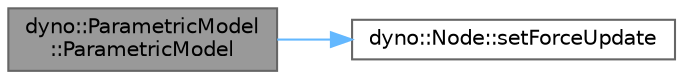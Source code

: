 digraph "dyno::ParametricModel::ParametricModel"
{
 // LATEX_PDF_SIZE
  bgcolor="transparent";
  edge [fontname=Helvetica,fontsize=10,labelfontname=Helvetica,labelfontsize=10];
  node [fontname=Helvetica,fontsize=10,shape=box,height=0.2,width=0.4];
  rankdir="LR";
  Node1 [id="Node000001",label="dyno::ParametricModel\l::ParametricModel",height=0.2,width=0.4,color="gray40", fillcolor="grey60", style="filled", fontcolor="black",tooltip=" "];
  Node1 -> Node2 [id="edge1_Node000001_Node000002",color="steelblue1",style="solid",tooltip=" "];
  Node2 [id="Node000002",label="dyno::Node::setForceUpdate",height=0.2,width=0.4,color="grey40", fillcolor="white", style="filled",URL="$classdyno_1_1_node.html#a2f1468dce1b36026d5bef0ddd628727e",tooltip=" "];
}
